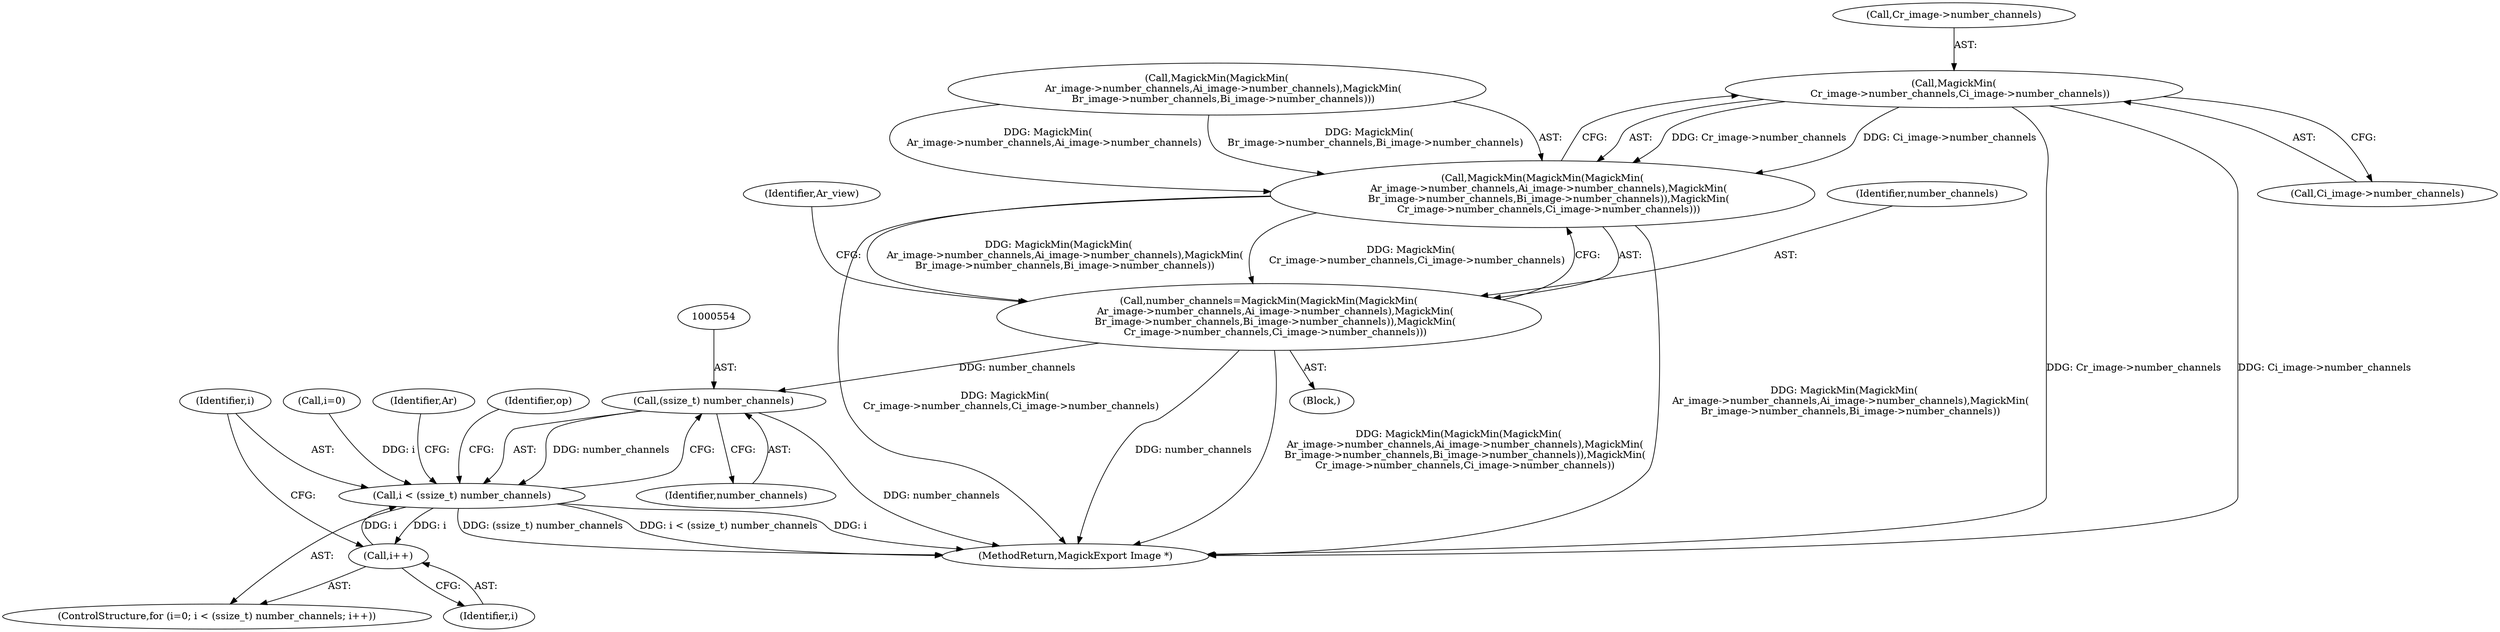 digraph "0_ImageMagick_d5089971bd792311aaab5cb73460326d7ef7f32d@pointer" {
"1000360" [label="(Call,MagickMin(\n    Cr_image->number_channels,Ci_image->number_channels))"];
"1000344" [label="(Call,MagickMin(MagickMin(MagickMin(\n    Ar_image->number_channels,Ai_image->number_channels),MagickMin(\n    Br_image->number_channels,Bi_image->number_channels)),MagickMin(\n    Cr_image->number_channels,Ci_image->number_channels)))"];
"1000342" [label="(Call,number_channels=MagickMin(MagickMin(MagickMin(\n    Ar_image->number_channels,Ai_image->number_channels),MagickMin(\n    Br_image->number_channels,Bi_image->number_channels)),MagickMin(\n    Cr_image->number_channels,Ci_image->number_channels)))"];
"1000553" [label="(Call,(ssize_t) number_channels)"];
"1000551" [label="(Call,i < (ssize_t) number_channels)"];
"1000556" [label="(Call,i++)"];
"1000344" [label="(Call,MagickMin(MagickMin(MagickMin(\n    Ar_image->number_channels,Ai_image->number_channels),MagickMin(\n    Br_image->number_channels,Bi_image->number_channels)),MagickMin(\n    Cr_image->number_channels,Ci_image->number_channels)))"];
"1000551" [label="(Call,i < (ssize_t) number_channels)"];
"1000548" [label="(Call,i=0)"];
"1000848" [label="(Identifier,Ar)"];
"1000553" [label="(Call,(ssize_t) number_channels)"];
"1000951" [label="(MethodReturn,MagickExport Image *)"];
"1000368" [label="(Identifier,Ar_view)"];
"1000555" [label="(Identifier,number_channels)"];
"1000552" [label="(Identifier,i)"];
"1000345" [label="(Call,MagickMin(MagickMin(\n    Ar_image->number_channels,Ai_image->number_channels),MagickMin(\n    Br_image->number_channels,Bi_image->number_channels)))"];
"1000547" [label="(ControlStructure,for (i=0; i < (ssize_t) number_channels; i++))"];
"1000361" [label="(Call,Cr_image->number_channels)"];
"1000343" [label="(Identifier,number_channels)"];
"1000560" [label="(Identifier,op)"];
"1000364" [label="(Call,Ci_image->number_channels)"];
"1000342" [label="(Call,number_channels=MagickMin(MagickMin(MagickMin(\n    Ar_image->number_channels,Ai_image->number_channels),MagickMin(\n    Br_image->number_channels,Bi_image->number_channels)),MagickMin(\n    Cr_image->number_channels,Ci_image->number_channels)))"];
"1000556" [label="(Call,i++)"];
"1000557" [label="(Identifier,i)"];
"1000105" [label="(Block,)"];
"1000360" [label="(Call,MagickMin(\n    Cr_image->number_channels,Ci_image->number_channels))"];
"1000360" -> "1000344"  [label="AST: "];
"1000360" -> "1000364"  [label="CFG: "];
"1000361" -> "1000360"  [label="AST: "];
"1000364" -> "1000360"  [label="AST: "];
"1000344" -> "1000360"  [label="CFG: "];
"1000360" -> "1000951"  [label="DDG: Cr_image->number_channels"];
"1000360" -> "1000951"  [label="DDG: Ci_image->number_channels"];
"1000360" -> "1000344"  [label="DDG: Cr_image->number_channels"];
"1000360" -> "1000344"  [label="DDG: Ci_image->number_channels"];
"1000344" -> "1000342"  [label="AST: "];
"1000345" -> "1000344"  [label="AST: "];
"1000342" -> "1000344"  [label="CFG: "];
"1000344" -> "1000951"  [label="DDG: MagickMin(\n    Cr_image->number_channels,Ci_image->number_channels)"];
"1000344" -> "1000951"  [label="DDG: MagickMin(MagickMin(\n    Ar_image->number_channels,Ai_image->number_channels),MagickMin(\n    Br_image->number_channels,Bi_image->number_channels))"];
"1000344" -> "1000342"  [label="DDG: MagickMin(MagickMin(\n    Ar_image->number_channels,Ai_image->number_channels),MagickMin(\n    Br_image->number_channels,Bi_image->number_channels))"];
"1000344" -> "1000342"  [label="DDG: MagickMin(\n    Cr_image->number_channels,Ci_image->number_channels)"];
"1000345" -> "1000344"  [label="DDG: MagickMin(\n    Ar_image->number_channels,Ai_image->number_channels)"];
"1000345" -> "1000344"  [label="DDG: MagickMin(\n    Br_image->number_channels,Bi_image->number_channels)"];
"1000342" -> "1000105"  [label="AST: "];
"1000343" -> "1000342"  [label="AST: "];
"1000368" -> "1000342"  [label="CFG: "];
"1000342" -> "1000951"  [label="DDG: MagickMin(MagickMin(MagickMin(\n    Ar_image->number_channels,Ai_image->number_channels),MagickMin(\n    Br_image->number_channels,Bi_image->number_channels)),MagickMin(\n    Cr_image->number_channels,Ci_image->number_channels))"];
"1000342" -> "1000951"  [label="DDG: number_channels"];
"1000342" -> "1000553"  [label="DDG: number_channels"];
"1000553" -> "1000551"  [label="AST: "];
"1000553" -> "1000555"  [label="CFG: "];
"1000554" -> "1000553"  [label="AST: "];
"1000555" -> "1000553"  [label="AST: "];
"1000551" -> "1000553"  [label="CFG: "];
"1000553" -> "1000951"  [label="DDG: number_channels"];
"1000553" -> "1000551"  [label="DDG: number_channels"];
"1000551" -> "1000547"  [label="AST: "];
"1000552" -> "1000551"  [label="AST: "];
"1000560" -> "1000551"  [label="CFG: "];
"1000848" -> "1000551"  [label="CFG: "];
"1000551" -> "1000951"  [label="DDG: (ssize_t) number_channels"];
"1000551" -> "1000951"  [label="DDG: i < (ssize_t) number_channels"];
"1000551" -> "1000951"  [label="DDG: i"];
"1000556" -> "1000551"  [label="DDG: i"];
"1000548" -> "1000551"  [label="DDG: i"];
"1000551" -> "1000556"  [label="DDG: i"];
"1000556" -> "1000547"  [label="AST: "];
"1000556" -> "1000557"  [label="CFG: "];
"1000557" -> "1000556"  [label="AST: "];
"1000552" -> "1000556"  [label="CFG: "];
}
